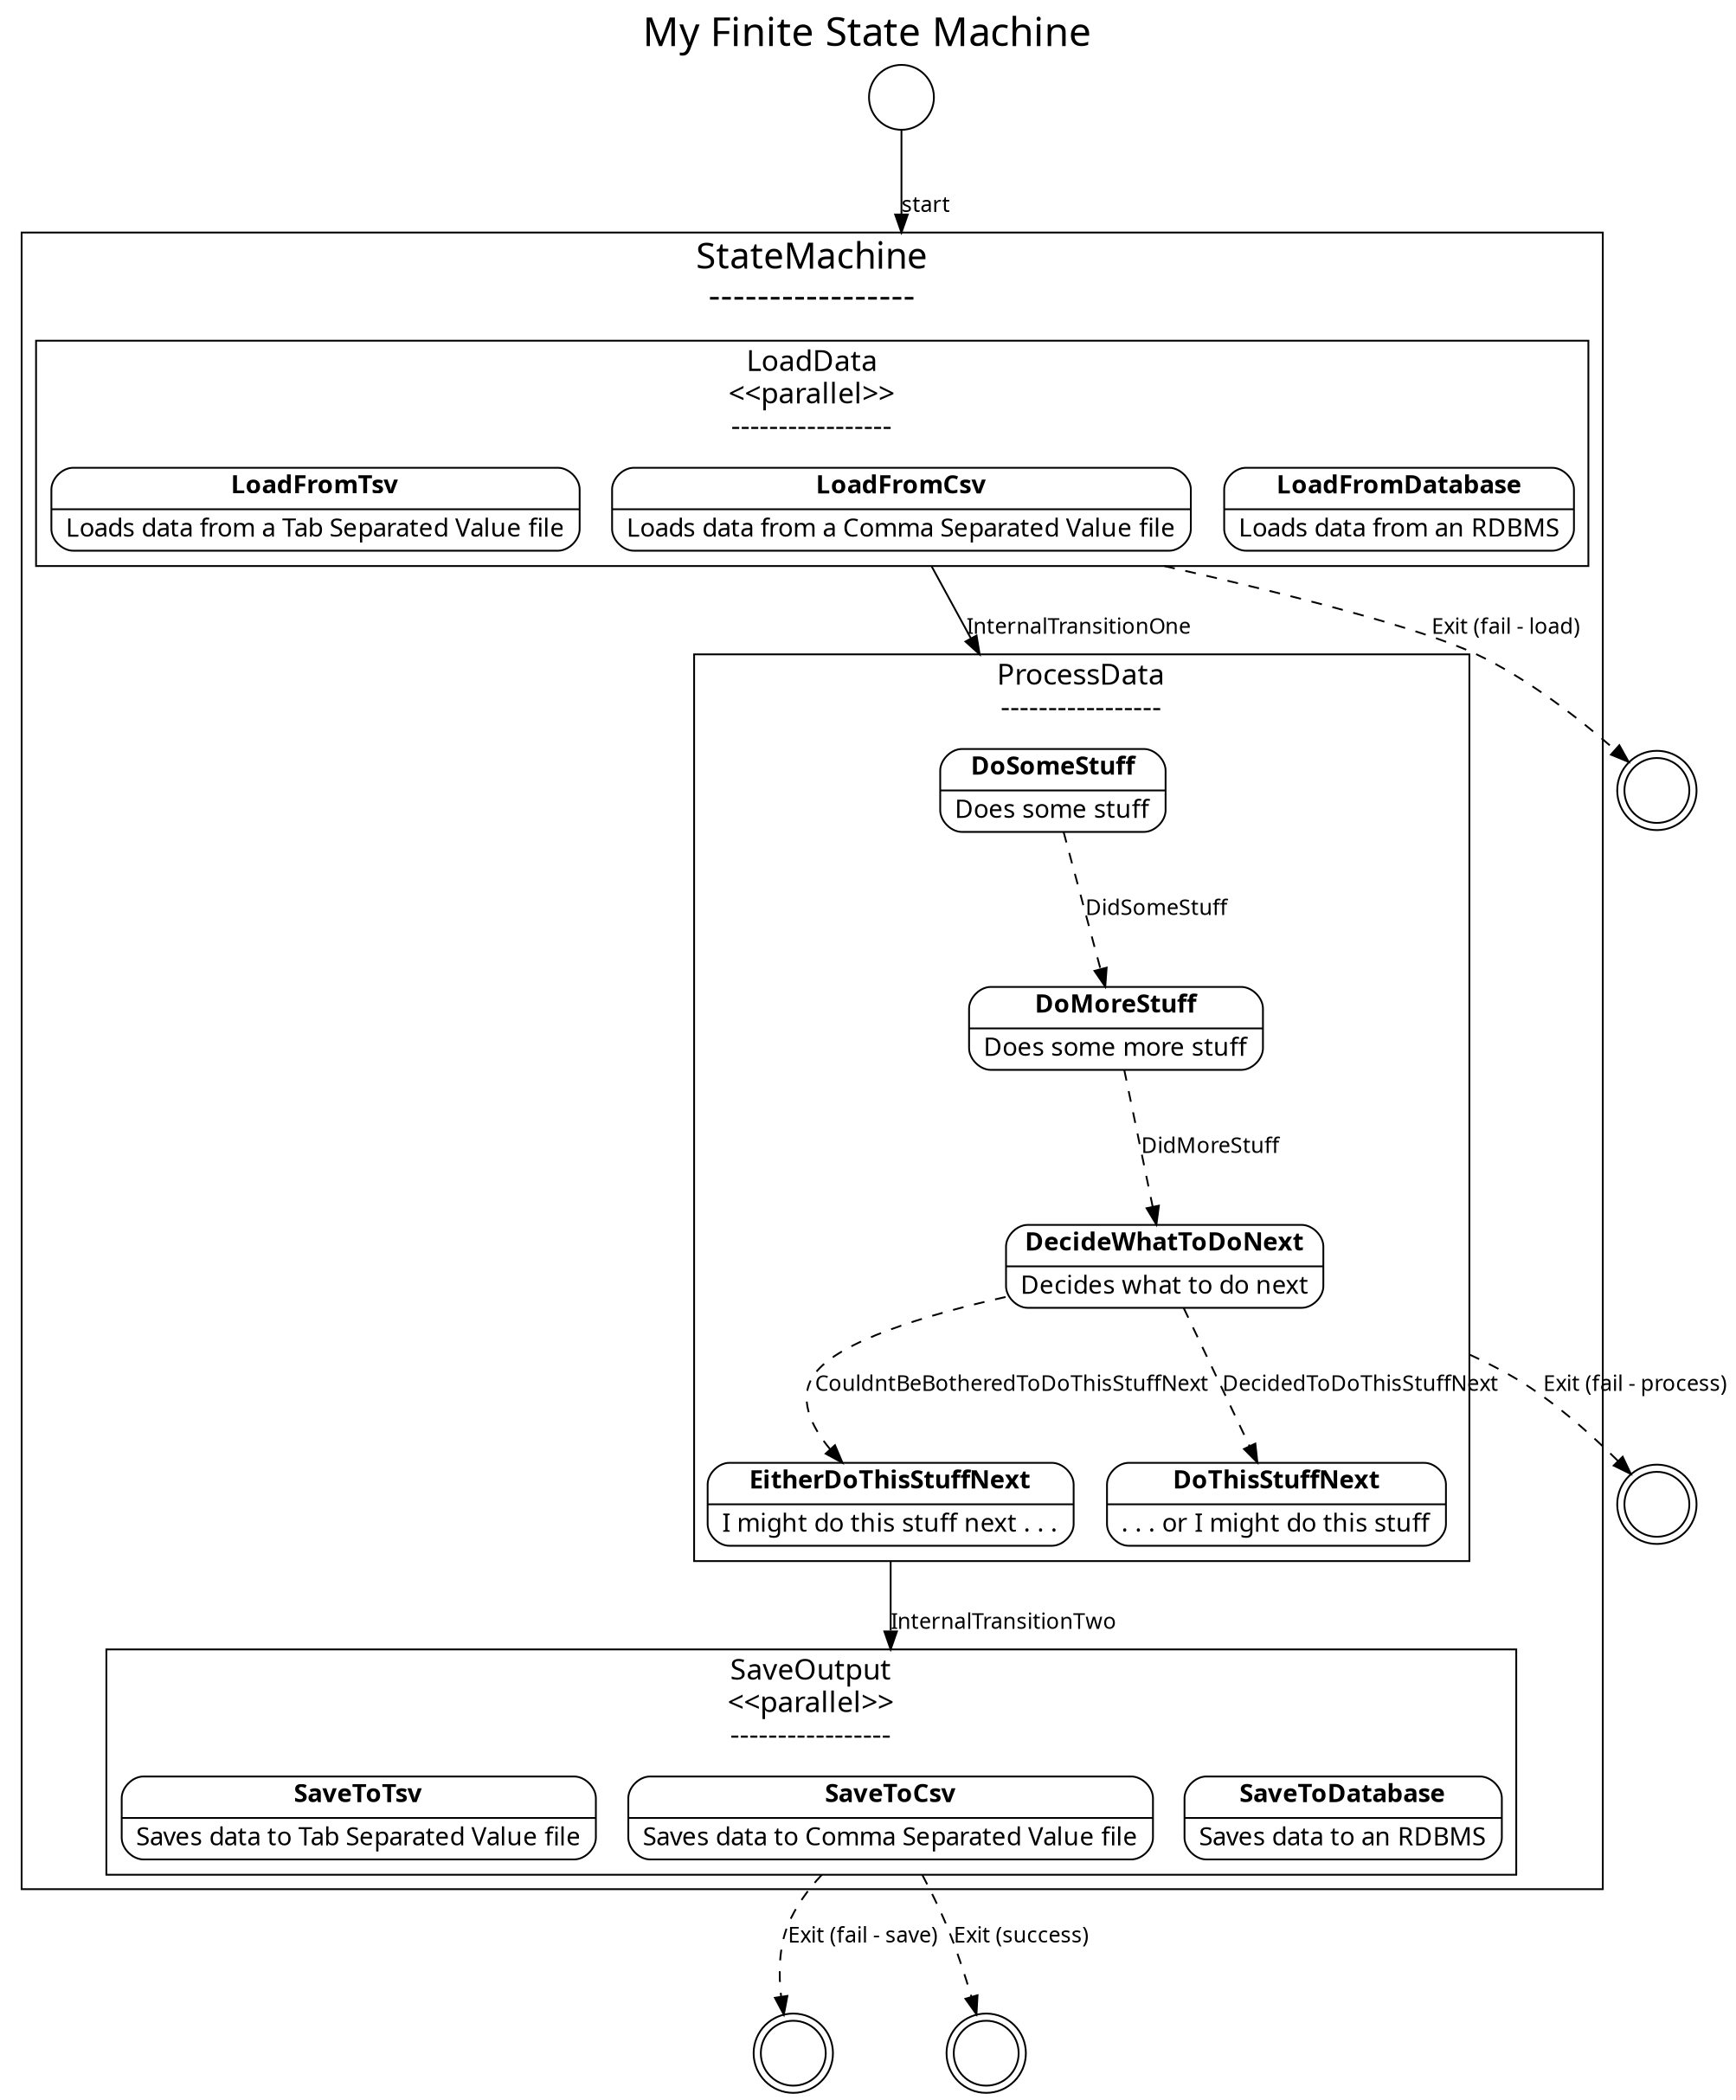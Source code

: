 strict digraph my_fsm{
	graph [
		rankdir="TB"
		compound=true;
		labelloc="t";
		label="My Finite State Machine";
		fontname="JetBrains Mono";
		fontsize=22;
		ranksep=1;
	]
	node [ fontname="JetBrains Mono", fontsize=14, style=rounded, shape=record ];
	edge  [ fontname="JetBrains Mono", fontsize=12, style=dashed ];
	
	// Nodes
	entry [label="" shape="circle"]
	exit_fail_load [label="" shape="doublecircle"]
	exit_fail_process [label="" shape="doublecircle"]
	exit_fail_save [label="" shape="doublecircle"]
	exit_success [label="" shape="doublecircle"]
	
	// Clusters
	subgraph cluster_parent {
		label="StateMachine\n-----------------"
		fontsize=20
		subgraph cluster_load_data {
			label="LoadData\n<<parallel>>\n-----------------"
			fontsize=16
			lfd [label=<{ <b>LoadFromDatabase</b>|Loads data from an RDBMS<br align="left"/> }>]
			lfc [label=<{ <b>LoadFromCsv</b>|Loads data from a Comma Separated Value file<br align="left"/> }>]
			lft [label=<{ <b>LoadFromTsv</b>|Loads data from a Tab Separated Value file<br align="left"/> }>]
		}
		subgraph cluster_process_data {
			label="ProcessData\n-----------------"
			fontsize=16
			// Nodes
			dss [label=<{ <b>DoSomeStuff</b>|Does some stuff<br align="left"/> }>]
			dms [label=<{ <b>DoMoreStuff</b>|Does some more stuff<br align="left"/> }>]
			dec [label=<{ <b>DecideWhatToDoNext</b>|Decides what to do next<br align="left"/> }>]
			either_this [label=<{ <b>EitherDoThisStuffNext</b>|I might do this stuff next . . .<br align="left"/> }>]
			or_this [label=<{ <b>DoThisStuffNext</b>|. . . or I might do this stuff<br align="left"/> }>]
			
			// Edges
			dss->dms [label="DidSomeStuff"]
			dms->dec [label="DidMoreStuff"]
			dec->either_this [label="CouldntBeBotheredToDoThisStuffNext"]
			dec->or_this [label="DecidedToDoThisStuffNext"]
		}
		subgraph cluster_save_output {
			label="SaveOutput\n<<parallel>>\n-----------------"
			fontsize=16
			std [label=<{ <b>SaveToDatabase</b>|Saves data to an RDBMS<br align="left"/> }>]
			stc [label=<{ <b>SaveToCsv</b>|Saves data to Comma Separated Value file<br align="left"/> }>]
			stt [label=<{ <b>SaveToTsv</b>|Saves data to Tab Separated Value file<br align="left"/> }>]
		}
	}
	
	// Edges
	entry->lfc [ label="start" lhead=cluster_parent style=solid ]
	lfc->dss [ label="InternalTransitionOne" ltail=cluster_load_data lhead=cluster_process_data style=solid ]
	either_this->stc [ label="InternalTransitionTwo" ltail=cluster_process_data lhead=cluster_save_output style=solid ]
	
	lfc->exit_fail_load [label="Exit (fail - load)" ltail=cluster_load_data]
	dec->exit_fail_process [label="Exit (fail - process)"  ltail=cluster_process_data]
	stc->exit_fail_save [label="Exit (fail - save)" ltail=cluster_save_output]
	stc->exit_success [label="Exit (success)"ltail=cluster_save_output]

}